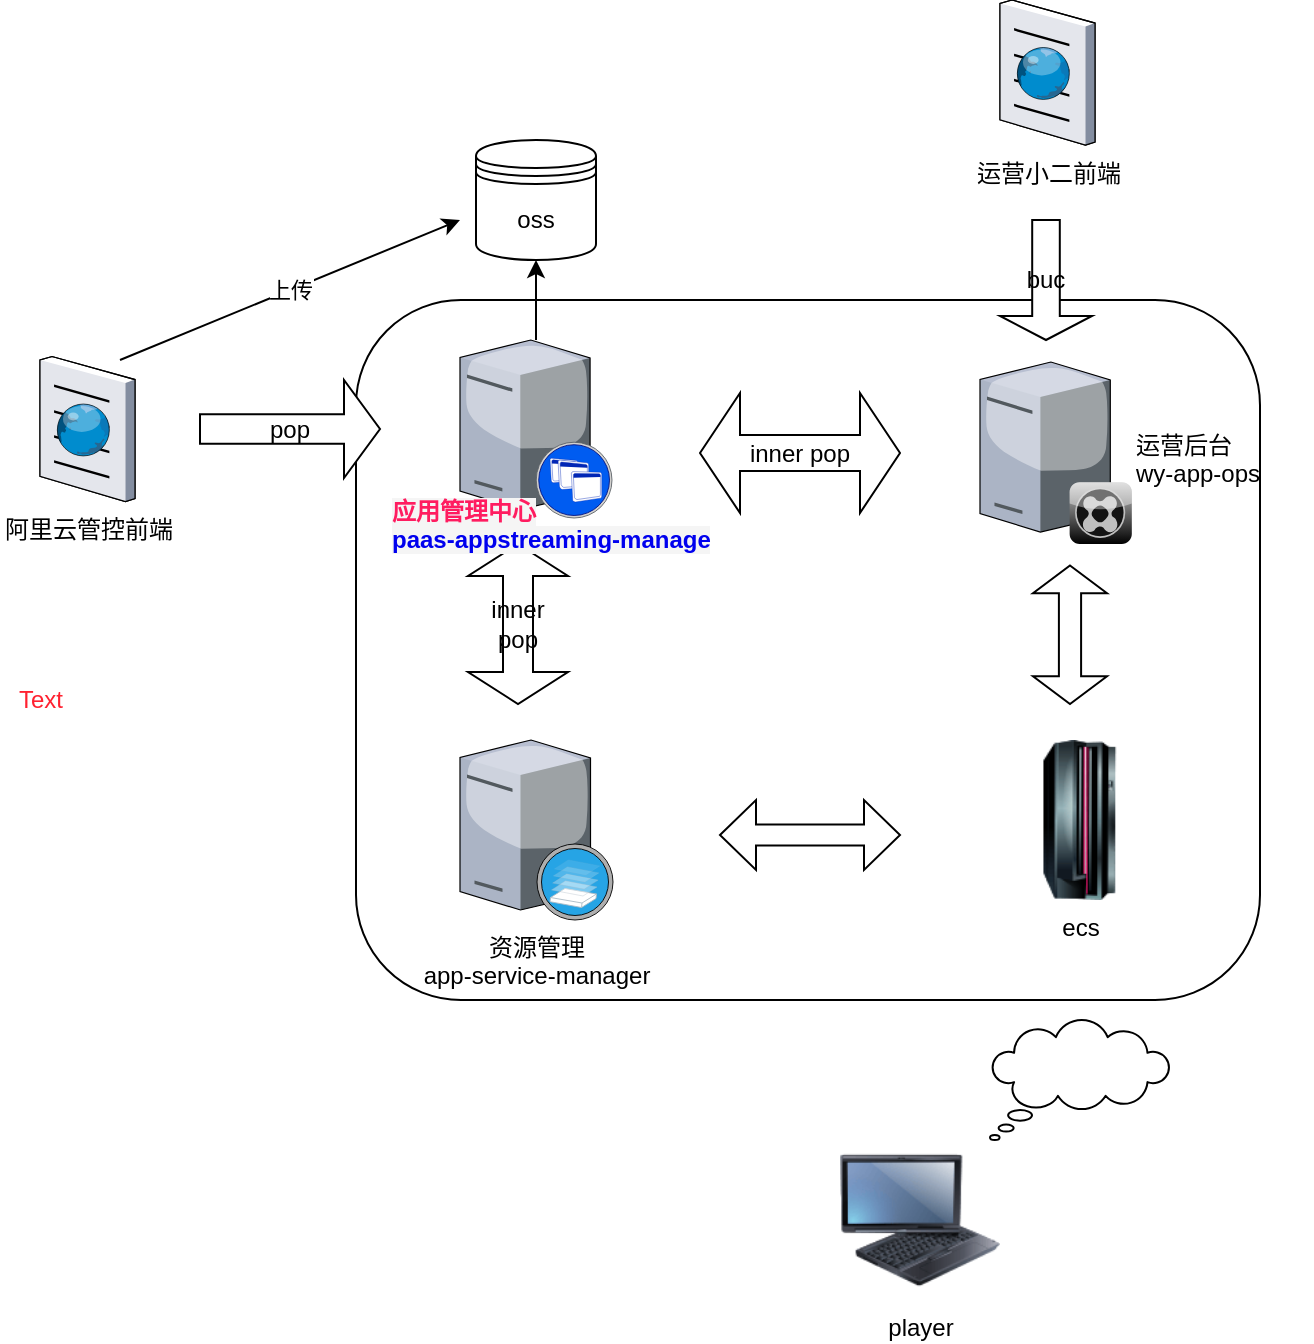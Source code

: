 <mxfile version="14.9.0" type="github">
  <diagram id="B_C8ltGazks7RQYfqW8q" name="Page-1">
    <mxGraphModel dx="1288" dy="792" grid="1" gridSize="10" guides="1" tooltips="1" connect="1" arrows="1" fold="1" page="1" pageScale="1" pageWidth="827" pageHeight="1169" math="0" shadow="0">
      <root>
        <mxCell id="0" />
        <mxCell id="1" parent="0" />
        <mxCell id="O2cRrbV1qB-Uz6NX7HXk-27" value="" style="rounded=1;whiteSpace=wrap;html=1;fontColor=#FF2130;" vertex="1" parent="1">
          <mxGeometry x="308" y="340" width="452" height="350" as="geometry" />
        </mxCell>
        <mxCell id="O2cRrbV1qB-Uz6NX7HXk-19" value="" style="edgeStyle=orthogonalEdgeStyle;rounded=0;orthogonalLoop=1;jettySize=auto;html=1;" edge="1" parent="1" source="O2cRrbV1qB-Uz6NX7HXk-2" target="O2cRrbV1qB-Uz6NX7HXk-17">
          <mxGeometry relative="1" as="geometry" />
        </mxCell>
        <mxCell id="O2cRrbV1qB-Uz6NX7HXk-2" value="" style="verticalLabelPosition=bottom;aspect=fixed;html=1;verticalAlign=top;strokeColor=#6c8ebf;align=center;outlineConnect=0;shape=mxgraph.citrix.xenapp_server;fillColor=#dae8fc;" vertex="1" parent="1">
          <mxGeometry x="360" y="360" width="76" height="89" as="geometry" />
        </mxCell>
        <mxCell id="O2cRrbV1qB-Uz6NX7HXk-3" value="" style="verticalLabelPosition=bottom;aspect=fixed;html=1;verticalAlign=top;strokeColor=none;align=center;outlineConnect=0;shape=mxgraph.citrix.xenclient_synchronizer;fillColor=#CCCCCC;gradientColor=#000000;gradientDirection=south;" vertex="1" parent="1">
          <mxGeometry x="620" y="371" width="76" height="91" as="geometry" />
        </mxCell>
        <mxCell id="O2cRrbV1qB-Uz6NX7HXk-8" value="资源管理&lt;br&gt;app-service-manager" style="verticalLabelPosition=bottom;aspect=fixed;html=1;verticalAlign=top;strokeColor=none;align=center;outlineConnect=0;shape=mxgraph.citrix.xenserver;" vertex="1" parent="1">
          <mxGeometry x="360" y="560" width="76.5" height="90" as="geometry" />
        </mxCell>
        <mxCell id="O2cRrbV1qB-Uz6NX7HXk-9" value="inner pop" style="shape=doubleArrow;whiteSpace=wrap;html=1;" vertex="1" parent="1">
          <mxGeometry x="480" y="386.5" width="100" height="60" as="geometry" />
        </mxCell>
        <mxCell id="O2cRrbV1qB-Uz6NX7HXk-11" value="inner pop" style="shape=doubleArrow;direction=south;whiteSpace=wrap;html=1;" vertex="1" parent="1">
          <mxGeometry x="364" y="462" width="50" height="80" as="geometry" />
        </mxCell>
        <mxCell id="O2cRrbV1qB-Uz6NX7HXk-12" value="pop" style="shape=singleArrow;whiteSpace=wrap;html=1;" vertex="1" parent="1">
          <mxGeometry x="230" y="380" width="90" height="49" as="geometry" />
        </mxCell>
        <mxCell id="O2cRrbV1qB-Uz6NX7HXk-13" value="阿里云管控前端" style="verticalLabelPosition=bottom;aspect=fixed;html=1;verticalAlign=top;strokeColor=none;align=center;outlineConnect=0;shape=mxgraph.citrix.browser;" vertex="1" parent="1">
          <mxGeometry x="150" y="368.25" width="47.5" height="72.5" as="geometry" />
        </mxCell>
        <mxCell id="O2cRrbV1qB-Uz6NX7HXk-14" value="运营小二前端" style="verticalLabelPosition=bottom;aspect=fixed;html=1;verticalAlign=top;strokeColor=none;align=center;outlineConnect=0;shape=mxgraph.citrix.browser;" vertex="1" parent="1">
          <mxGeometry x="630" y="190" width="47.5" height="72.5" as="geometry" />
        </mxCell>
        <mxCell id="O2cRrbV1qB-Uz6NX7HXk-16" value="buc" style="shape=singleArrow;direction=south;whiteSpace=wrap;html=1;" vertex="1" parent="1">
          <mxGeometry x="630" y="300" width="46" height="60" as="geometry" />
        </mxCell>
        <mxCell id="O2cRrbV1qB-Uz6NX7HXk-17" value="oss" style="shape=datastore;whiteSpace=wrap;html=1;" vertex="1" parent="1">
          <mxGeometry x="368" y="260" width="60" height="60" as="geometry" />
        </mxCell>
        <mxCell id="O2cRrbV1qB-Uz6NX7HXk-20" value="&lt;b style=&quot;box-sizing: border-box ; background-color: rgb(245 , 245 , 245) ; text-decoration: none ; outline: 0px ; font-size: 12px ; font-style: normal ; letter-spacing: normal ; text-indent: 0px ; text-transform: none ; word-spacing: 0px&quot;&gt;&lt;font color=&quot;#ff1c60&quot;&gt;应用管理中心&lt;br&gt;&lt;a href=&quot;https://cd.aone.alibaba-inc.com/ec/app/168843/mix/publish?_app_id_=168843&quot; target=&quot;_blank&quot; style=&quot;box-sizing: border-box ; background-color: rgb(245 , 245 , 245) ; text-decoration: none ; outline: 0px ; font-size: 12px ; font-style: normal ; letter-spacing: normal ; text-indent: 0px ; text-transform: none ; word-spacing: 0px&quot;&gt;paas-appstreaming-manage&lt;/a&gt;&lt;/font&gt;&lt;/b&gt;" style="text;whiteSpace=wrap;html=1;" vertex="1" parent="1">
          <mxGeometry x="324" y="432" width="180" height="30" as="geometry" />
        </mxCell>
        <mxCell id="O2cRrbV1qB-Uz6NX7HXk-21" value="ecs" style="image;html=1;image=img/lib/clip_art/computers/Mainframe_128x128.png" vertex="1" parent="1">
          <mxGeometry x="630" y="560" width="80" height="80" as="geometry" />
        </mxCell>
        <mxCell id="O2cRrbV1qB-Uz6NX7HXk-22" value="" style="whiteSpace=wrap;html=1;shape=mxgraph.basic.cloud_callout" vertex="1" parent="1">
          <mxGeometry x="625" y="700" width="90" height="60" as="geometry" />
        </mxCell>
        <mxCell id="O2cRrbV1qB-Uz6NX7HXk-23" value="player" style="image;html=1;image=img/lib/clip_art/computers/Fujitsu_Tablet_128x128.png" vertex="1" parent="1">
          <mxGeometry x="550" y="760" width="80" height="80" as="geometry" />
        </mxCell>
        <mxCell id="O2cRrbV1qB-Uz6NX7HXk-24" value="" style="shape=doubleArrow;whiteSpace=wrap;html=1;" vertex="1" parent="1">
          <mxGeometry x="490" y="590" width="90" height="35" as="geometry" />
        </mxCell>
        <mxCell id="O2cRrbV1qB-Uz6NX7HXk-25" value="" style="shape=doubleArrow;direction=south;whiteSpace=wrap;html=1;" vertex="1" parent="1">
          <mxGeometry x="646.5" y="472.75" width="37" height="69.25" as="geometry" />
        </mxCell>
        <mxCell id="O2cRrbV1qB-Uz6NX7HXk-26" value="上传" style="endArrow=classic;html=1;" edge="1" parent="1">
          <mxGeometry width="50" height="50" relative="1" as="geometry">
            <mxPoint x="190" y="370" as="sourcePoint" />
            <mxPoint x="360" y="300" as="targetPoint" />
          </mxGeometry>
        </mxCell>
        <mxCell id="O2cRrbV1qB-Uz6NX7HXk-28" value="运营后台&lt;br&gt;wy-app-ops" style="text;whiteSpace=wrap;html=1;" vertex="1" parent="1">
          <mxGeometry x="696" y="399" width="90" height="30" as="geometry" />
        </mxCell>
        <mxCell id="O2cRrbV1qB-Uz6NX7HXk-29" value="Text" style="text;html=1;align=center;verticalAlign=middle;resizable=0;points=[];autosize=1;strokeColor=none;fontColor=#FF2130;" vertex="1" parent="1">
          <mxGeometry x="130" y="530" width="40" height="20" as="geometry" />
        </mxCell>
      </root>
    </mxGraphModel>
  </diagram>
</mxfile>
